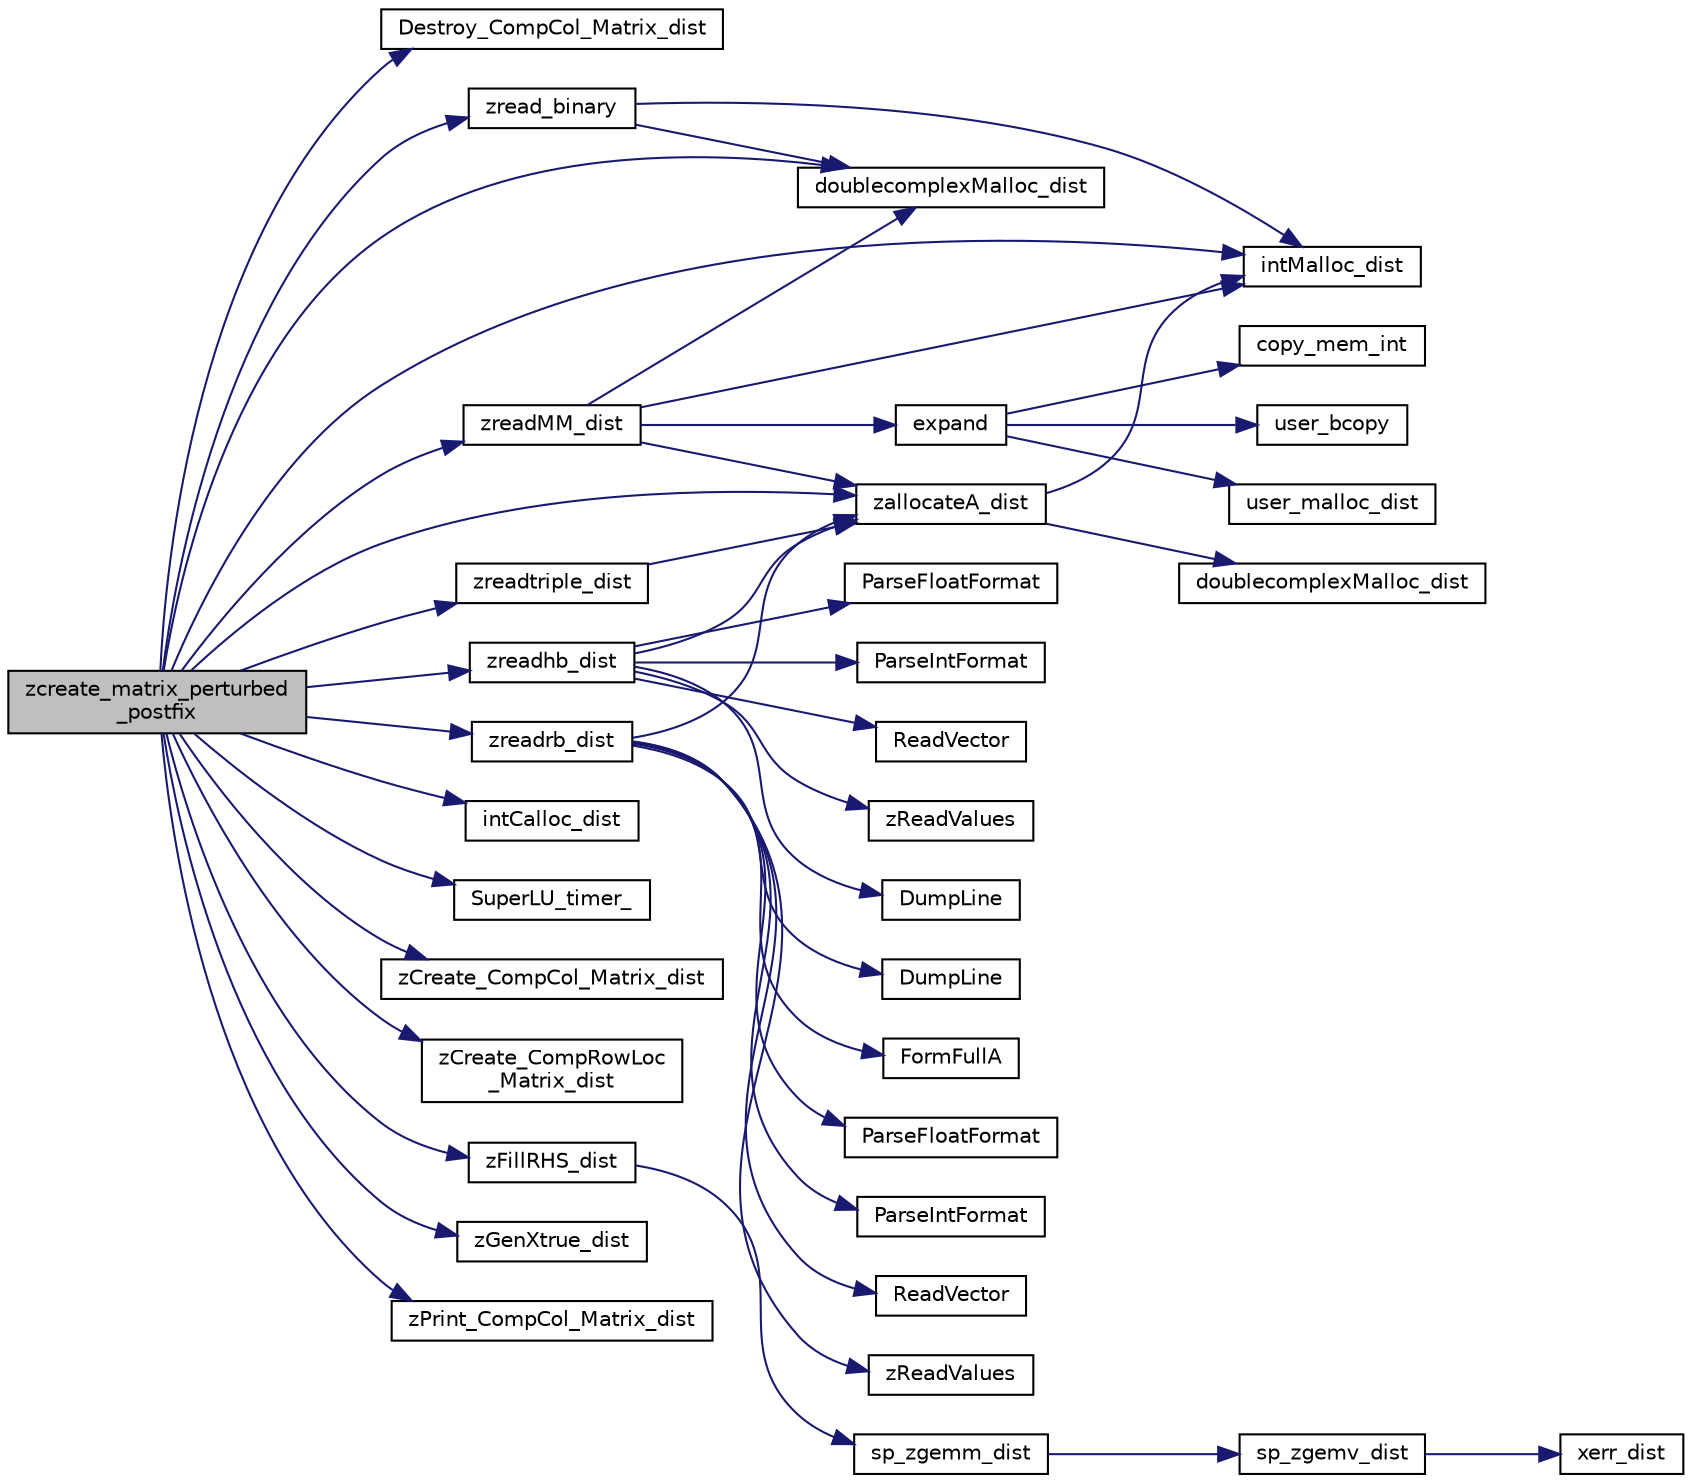 digraph "zcreate_matrix_perturbed_postfix"
{
 // LATEX_PDF_SIZE
  edge [fontname="Helvetica",fontsize="10",labelfontname="Helvetica",labelfontsize="10"];
  node [fontname="Helvetica",fontsize="10",shape=record];
  rankdir="LR";
  Node1 [label="zcreate_matrix_perturbed\l_postfix",height=0.2,width=0.4,color="black", fillcolor="grey75", style="filled", fontcolor="black",tooltip=" "];
  Node1 -> Node2 [color="midnightblue",fontsize="10",style="solid",fontname="Helvetica"];
  Node2 [label="Destroy_CompCol_Matrix_dist",height=0.2,width=0.4,color="black", fillcolor="white", style="filled",URL="$superlu__defs_8h.html#a19148d48069c04e21a7ea94d53043f6f",tooltip=" "];
  Node1 -> Node3 [color="midnightblue",fontsize="10",style="solid",fontname="Helvetica"];
  Node3 [label="doublecomplexMalloc_dist",height=0.2,width=0.4,color="black", fillcolor="white", style="filled",URL="$superlu__zdefs_8h.html#af9c619b6f1f8f20b5bc70551bd10c84a",tooltip=" "];
  Node1 -> Node4 [color="midnightblue",fontsize="10",style="solid",fontname="Helvetica"];
  Node4 [label="intCalloc_dist",height=0.2,width=0.4,color="black", fillcolor="white", style="filled",URL="$memory_8c.html#a6fd91c6883ea8ea94e0ece298e0e46b6",tooltip=" "];
  Node1 -> Node5 [color="midnightblue",fontsize="10",style="solid",fontname="Helvetica"];
  Node5 [label="intMalloc_dist",height=0.2,width=0.4,color="black", fillcolor="white", style="filled",URL="$memory_8c.html#a2c2df35072e313373438cccdb98b885c",tooltip=" "];
  Node1 -> Node6 [color="midnightblue",fontsize="10",style="solid",fontname="Helvetica"];
  Node6 [label="SuperLU_timer_",height=0.2,width=0.4,color="black", fillcolor="white", style="filled",URL="$superlu__timer_8c.html#a0c6777573bbfe81917cd381e0090d355",tooltip=" "];
  Node1 -> Node7 [color="midnightblue",fontsize="10",style="solid",fontname="Helvetica"];
  Node7 [label="zallocateA_dist",height=0.2,width=0.4,color="black", fillcolor="white", style="filled",URL="$superlu__zdefs_8h.html#a9374c0ca73116b3b71227bbd519baa29",tooltip=" "];
  Node7 -> Node8 [color="midnightblue",fontsize="10",style="solid",fontname="Helvetica"];
  Node8 [label="doublecomplexMalloc_dist",height=0.2,width=0.4,color="black", fillcolor="white", style="filled",URL="$zmemory__dist_8c.html#a0d8dade7f16401472982bce82ff8bcdc",tooltip=" "];
  Node7 -> Node5 [color="midnightblue",fontsize="10",style="solid",fontname="Helvetica"];
  Node1 -> Node9 [color="midnightblue",fontsize="10",style="solid",fontname="Helvetica"];
  Node9 [label="zCreate_CompCol_Matrix_dist",height=0.2,width=0.4,color="black", fillcolor="white", style="filled",URL="$superlu__zdefs_8h.html#a398f76ec7a814d1d88b37f8ba4c6ce5e",tooltip=" "];
  Node1 -> Node10 [color="midnightblue",fontsize="10",style="solid",fontname="Helvetica"];
  Node10 [label="zCreate_CompRowLoc\l_Matrix_dist",height=0.2,width=0.4,color="black", fillcolor="white", style="filled",URL="$superlu__zdefs_8h.html#a073d43974e23aa7dad4b837279d683b3",tooltip=" "];
  Node1 -> Node11 [color="midnightblue",fontsize="10",style="solid",fontname="Helvetica"];
  Node11 [label="zFillRHS_dist",height=0.2,width=0.4,color="black", fillcolor="white", style="filled",URL="$superlu__zdefs_8h.html#a0b95910774830444bf37dc73b5a4bf23",tooltip="Let rhs[i] = sum of i-th row of A, so the solution vector is all 1's."];
  Node11 -> Node12 [color="midnightblue",fontsize="10",style="solid",fontname="Helvetica"];
  Node12 [label="sp_zgemm_dist",height=0.2,width=0.4,color="black", fillcolor="white", style="filled",URL="$superlu__zdefs_8h.html#a92a748a911ec37b7a0fd03c2e769ed12",tooltip=" "];
  Node12 -> Node13 [color="midnightblue",fontsize="10",style="solid",fontname="Helvetica"];
  Node13 [label="sp_zgemv_dist",height=0.2,width=0.4,color="black", fillcolor="white", style="filled",URL="$superlu__zdefs_8h.html#a26a8dbda9b8df4855190808bcbc8472a",tooltip="SpGEMV."];
  Node13 -> Node14 [color="midnightblue",fontsize="10",style="solid",fontname="Helvetica"];
  Node14 [label="xerr_dist",height=0.2,width=0.4,color="black", fillcolor="white", style="filled",URL="$superlu__defs_8h.html#a0d728f1da812b1373a0e58ff81f6a711",tooltip=" "];
  Node1 -> Node15 [color="midnightblue",fontsize="10",style="solid",fontname="Helvetica"];
  Node15 [label="zGenXtrue_dist",height=0.2,width=0.4,color="black", fillcolor="white", style="filled",URL="$superlu__zdefs_8h.html#a88ef608844121ae61963954f0abe9684",tooltip=" "];
  Node1 -> Node16 [color="midnightblue",fontsize="10",style="solid",fontname="Helvetica"];
  Node16 [label="zPrint_CompCol_Matrix_dist",height=0.2,width=0.4,color="black", fillcolor="white", style="filled",URL="$superlu__zdefs_8h.html#a0bc3505944e90ac78e4040fadab9b7a7",tooltip=" "];
  Node1 -> Node17 [color="midnightblue",fontsize="10",style="solid",fontname="Helvetica"];
  Node17 [label="zread_binary",height=0.2,width=0.4,color="black", fillcolor="white", style="filled",URL="$superlu__zdefs_8h.html#aeccfc74b968a0ef2e50a9635c4867228",tooltip=" "];
  Node17 -> Node3 [color="midnightblue",fontsize="10",style="solid",fontname="Helvetica"];
  Node17 -> Node5 [color="midnightblue",fontsize="10",style="solid",fontname="Helvetica"];
  Node1 -> Node18 [color="midnightblue",fontsize="10",style="solid",fontname="Helvetica"];
  Node18 [label="zreadhb_dist",height=0.2,width=0.4,color="black", fillcolor="white", style="filled",URL="$superlu__zdefs_8h.html#adffd26db37de114c128f75ff9de54212",tooltip=" "];
  Node18 -> Node19 [color="midnightblue",fontsize="10",style="solid",fontname="Helvetica"];
  Node19 [label="DumpLine",height=0.2,width=0.4,color="black", fillcolor="white", style="filled",URL="$SRC_2zreadhb_8c.html#a73c3b93fec4fb69f67664d899b2a6b42",tooltip=" "];
  Node18 -> Node20 [color="midnightblue",fontsize="10",style="solid",fontname="Helvetica"];
  Node20 [label="ParseFloatFormat",height=0.2,width=0.4,color="black", fillcolor="white", style="filled",URL="$SRC_2zreadhb_8c.html#ab280470e3c7d3235ee212104d44d09a2",tooltip=" "];
  Node18 -> Node21 [color="midnightblue",fontsize="10",style="solid",fontname="Helvetica"];
  Node21 [label="ParseIntFormat",height=0.2,width=0.4,color="black", fillcolor="white", style="filled",URL="$SRC_2zreadhb_8c.html#a05ff7013a68c641295685a0e85c18c83",tooltip=" "];
  Node18 -> Node22 [color="midnightblue",fontsize="10",style="solid",fontname="Helvetica"];
  Node22 [label="ReadVector",height=0.2,width=0.4,color="black", fillcolor="white", style="filled",URL="$SRC_2zreadhb_8c.html#aec3e2f32a90b64c2328709a21d985b55",tooltip=" "];
  Node18 -> Node7 [color="midnightblue",fontsize="10",style="solid",fontname="Helvetica"];
  Node18 -> Node23 [color="midnightblue",fontsize="10",style="solid",fontname="Helvetica"];
  Node23 [label="zReadValues",height=0.2,width=0.4,color="black", fillcolor="white", style="filled",URL="$SRC_2zreadhb_8c.html#a92c9e0066c2b934b9009a8ebc05dca88",tooltip=" "];
  Node1 -> Node24 [color="midnightblue",fontsize="10",style="solid",fontname="Helvetica"];
  Node24 [label="zreadMM_dist",height=0.2,width=0.4,color="black", fillcolor="white", style="filled",URL="$superlu__zdefs_8h.html#a298d35a095bf090e931cf9b17eba2bba",tooltip=" "];
  Node24 -> Node3 [color="midnightblue",fontsize="10",style="solid",fontname="Helvetica"];
  Node24 -> Node25 [color="midnightblue",fontsize="10",style="solid",fontname="Helvetica"];
  Node25 [label="expand",height=0.2,width=0.4,color="black", fillcolor="white", style="filled",URL="$memory_8c.html#a213fafd19733ebd74bcf5c9ef89068b6",tooltip=" "];
  Node25 -> Node26 [color="midnightblue",fontsize="10",style="solid",fontname="Helvetica"];
  Node26 [label="copy_mem_int",height=0.2,width=0.4,color="black", fillcolor="white", style="filled",URL="$memory_8c.html#a565ad7ca8a38ee26b057ad6880192ba2",tooltip=" "];
  Node25 -> Node27 [color="midnightblue",fontsize="10",style="solid",fontname="Helvetica"];
  Node27 [label="user_bcopy",height=0.2,width=0.4,color="black", fillcolor="white", style="filled",URL="$memory_8c.html#a54f4f38998738c1ecdfd235c385f5058",tooltip=" "];
  Node25 -> Node28 [color="midnightblue",fontsize="10",style="solid",fontname="Helvetica"];
  Node28 [label="user_malloc_dist",height=0.2,width=0.4,color="black", fillcolor="white", style="filled",URL="$memory_8c.html#a7f88accf6d8ceb239718435e4e7cfb34",tooltip=" "];
  Node24 -> Node5 [color="midnightblue",fontsize="10",style="solid",fontname="Helvetica"];
  Node24 -> Node7 [color="midnightblue",fontsize="10",style="solid",fontname="Helvetica"];
  Node1 -> Node29 [color="midnightblue",fontsize="10",style="solid",fontname="Helvetica"];
  Node29 [label="zreadrb_dist",height=0.2,width=0.4,color="black", fillcolor="white", style="filled",URL="$superlu__zdefs_8h.html#a649e45741419ae031b6e8e5f5356e655",tooltip=" "];
  Node29 -> Node30 [color="midnightblue",fontsize="10",style="solid",fontname="Helvetica"];
  Node30 [label="DumpLine",height=0.2,width=0.4,color="black", fillcolor="white", style="filled",URL="$zreadrb_8c.html#a6154d1e4d4a4e9cc6e89a1db5f895cd0",tooltip="Eat up the rest of the current line."];
  Node29 -> Node31 [color="midnightblue",fontsize="10",style="solid",fontname="Helvetica"];
  Node31 [label="FormFullA",height=0.2,width=0.4,color="black", fillcolor="white", style="filled",URL="$zreadrb_8c.html#a96134e8d7e6340392626630898973f37",tooltip=" "];
  Node29 -> Node32 [color="midnightblue",fontsize="10",style="solid",fontname="Helvetica"];
  Node32 [label="ParseFloatFormat",height=0.2,width=0.4,color="black", fillcolor="white", style="filled",URL="$zreadrb_8c.html#aebd9c68bf7ad345eeda8831ffe84998b",tooltip=" "];
  Node29 -> Node33 [color="midnightblue",fontsize="10",style="solid",fontname="Helvetica"];
  Node33 [label="ParseIntFormat",height=0.2,width=0.4,color="black", fillcolor="white", style="filled",URL="$zreadrb_8c.html#ad0be8868b68e71a8706fe1e61d9b1fe1",tooltip=" "];
  Node29 -> Node34 [color="midnightblue",fontsize="10",style="solid",fontname="Helvetica"];
  Node34 [label="ReadVector",height=0.2,width=0.4,color="black", fillcolor="white", style="filled",URL="$zreadrb_8c.html#a28101450d48feed9715e5d26ac934ac1",tooltip=" "];
  Node29 -> Node7 [color="midnightblue",fontsize="10",style="solid",fontname="Helvetica"];
  Node29 -> Node35 [color="midnightblue",fontsize="10",style="solid",fontname="Helvetica"];
  Node35 [label="zReadValues",height=0.2,width=0.4,color="black", fillcolor="white", style="filled",URL="$zreadrb_8c.html#aeec396507b7780d0b2da753e8bfca5f4",tooltip="Read complex numbers as pairs of (real, imaginary)"];
  Node1 -> Node36 [color="midnightblue",fontsize="10",style="solid",fontname="Helvetica"];
  Node36 [label="zreadtriple_dist",height=0.2,width=0.4,color="black", fillcolor="white", style="filled",URL="$superlu__zdefs_8h.html#a289f58367e0213252dae92da22921526",tooltip=" "];
  Node36 -> Node7 [color="midnightblue",fontsize="10",style="solid",fontname="Helvetica"];
}
